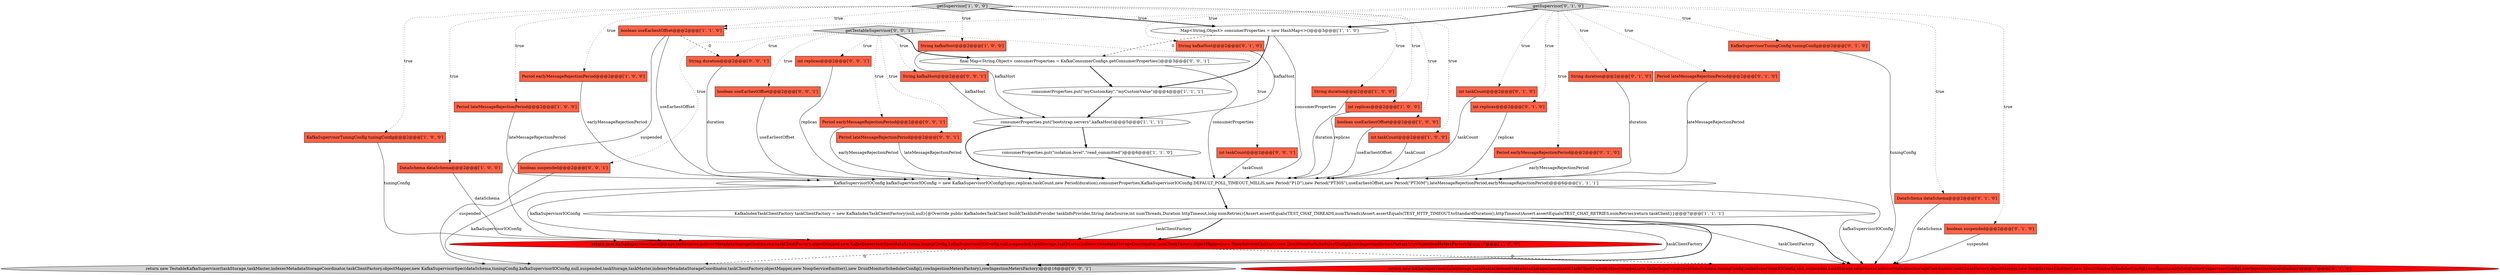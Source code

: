 digraph {
2 [style = filled, label = "KafkaIndexTaskClientFactory taskClientFactory = new KafkaIndexTaskClientFactory(null,null){@Override public KafkaIndexTaskClient build(TaskInfoProvider taskInfoProvider,String dataSource,int numThreads,Duration httpTimeout,long numRetries){Assert.assertEquals(TEST_CHAT_THREADS,numThreads)Assert.assertEquals(TEST_HTTP_TIMEOUT.toStandardDuration(),httpTimeout)Assert.assertEquals(TEST_CHAT_RETRIES,numRetries)return taskClient}}@@@7@@@['1', '1', '1']", fillcolor = white, shape = ellipse image = "AAA0AAABBB1BBB"];
19 [style = filled, label = "String duration@@@2@@@['0', '1', '0']", fillcolor = tomato, shape = box image = "AAA0AAABBB2BBB"];
0 [style = filled, label = "consumerProperties.put(\"myCustomKey\",\"myCustomValue\")@@@4@@@['1', '1', '1']", fillcolor = white, shape = ellipse image = "AAA0AAABBB1BBB"];
12 [style = filled, label = "Period lateMessageRejectionPeriod@@@2@@@['1', '0', '0']", fillcolor = tomato, shape = box image = "AAA0AAABBB1BBB"];
11 [style = filled, label = "return new KafkaSupervisor(taskStorage,taskMaster,indexerMetadataStorageCoordinator,taskClientFactory,objectMapper,new KafkaSupervisorSpec(dataSchema,tuningConfig,kafkaSupervisorIOConfig,null,suspended,taskStorage,taskMaster,indexerMetadataStorageCoordinator,taskClientFactory,objectMapper,new NoopServiceEmitter(),new DruidMonitorSchedulerConfig(),rowIngestionMetersFactory),rowIngestionMetersFactory)@@@17@@@['1', '0', '0']", fillcolor = red, shape = ellipse image = "AAA1AAABBB1BBB"];
27 [style = filled, label = "Period earlyMessageRejectionPeriod@@@2@@@['0', '1', '0']", fillcolor = tomato, shape = box image = "AAA0AAABBB2BBB"];
34 [style = filled, label = "Period earlyMessageRejectionPeriod@@@2@@@['0', '0', '1']", fillcolor = tomato, shape = box image = "AAA0AAABBB3BBB"];
29 [style = filled, label = "final Map<String,Object> consumerProperties = KafkaConsumerConfigs.getConsumerProperties()@@@3@@@['0', '0', '1']", fillcolor = white, shape = ellipse image = "AAA0AAABBB3BBB"];
16 [style = filled, label = "consumerProperties.put(\"isolation.level\",\"read_committed\")@@@6@@@['1', '1', '0']", fillcolor = white, shape = ellipse image = "AAA0AAABBB1BBB"];
24 [style = filled, label = "KafkaSupervisorTuningConfig tuningConfig@@@2@@@['0', '1', '0']", fillcolor = tomato, shape = box image = "AAA0AAABBB2BBB"];
14 [style = filled, label = "KafkaSupervisorTuningConfig tuningConfig@@@2@@@['1', '0', '0']", fillcolor = tomato, shape = box image = "AAA0AAABBB1BBB"];
33 [style = filled, label = "Period lateMessageRejectionPeriod@@@2@@@['0', '0', '1']", fillcolor = tomato, shape = box image = "AAA0AAABBB3BBB"];
9 [style = filled, label = "Period earlyMessageRejectionPeriod@@@2@@@['1', '0', '0']", fillcolor = tomato, shape = box image = "AAA0AAABBB1BBB"];
7 [style = filled, label = "String duration@@@2@@@['1', '0', '0']", fillcolor = tomato, shape = box image = "AAA0AAABBB1BBB"];
15 [style = filled, label = "int replicas@@@2@@@['1', '0', '0']", fillcolor = tomato, shape = box image = "AAA0AAABBB1BBB"];
5 [style = filled, label = "KafkaSupervisorIOConfig kafkaSupervisorIOConfig = new KafkaSupervisorIOConfig(topic,replicas,taskCount,new Period(duration),consumerProperties,KafkaSupervisorIOConfig.DEFAULT_POLL_TIMEOUT_MILLIS,new Period(\"P1D\"),new Period(\"PT30S\"),useEarliestOffset,new Period(\"PT30M\"),lateMessageRejectionPeriod,earlyMessageRejectionPeriod)@@@6@@@['1', '1', '1']", fillcolor = white, shape = ellipse image = "AAA0AAABBB1BBB"];
17 [style = filled, label = "boolean useEarliestOffset@@@2@@@['1', '1', '0']", fillcolor = tomato, shape = box image = "AAA0AAABBB1BBB"];
8 [style = filled, label = "String kafkaHost@@@2@@@['1', '0', '0']", fillcolor = tomato, shape = box image = "AAA0AAABBB1BBB"];
21 [style = filled, label = "return new KafkaSupervisor(taskStorage,taskMaster,indexerMetadataStorageCoordinator,taskClientFactory,objectMapper,new KafkaSupervisorSpec(dataSchema,tuningConfig,kafkaSupervisorIOConfig,null,suspended,taskStorage,taskMaster,indexerMetadataStorageCoordinator,taskClientFactory,objectMapper,new NoopServiceEmitter(),new DruidMonitorSchedulerConfig(),rowIngestionMetersFactory,supervisorConfig),rowIngestionMetersFactory)@@@17@@@['0', '1', '0']", fillcolor = red, shape = ellipse image = "AAA1AAABBB2BBB"];
10 [style = filled, label = "Map<String,Object> consumerProperties = new HashMap<>()@@@3@@@['1', '1', '0']", fillcolor = white, shape = ellipse image = "AAA0AAABBB1BBB"];
26 [style = filled, label = "String kafkaHost@@@2@@@['0', '1', '0']", fillcolor = tomato, shape = box image = "AAA0AAABBB2BBB"];
3 [style = filled, label = "getSupervisor['1', '0', '0']", fillcolor = lightgray, shape = diamond image = "AAA0AAABBB1BBB"];
6 [style = filled, label = "boolean useEarliestOffset@@@2@@@['1', '0', '0']", fillcolor = tomato, shape = box image = "AAA0AAABBB1BBB"];
18 [style = filled, label = "DataSchema dataSchema@@@2@@@['0', '1', '0']", fillcolor = tomato, shape = box image = "AAA0AAABBB2BBB"];
35 [style = filled, label = "int taskCount@@@2@@@['0', '0', '1']", fillcolor = tomato, shape = box image = "AAA0AAABBB3BBB"];
13 [style = filled, label = "DataSchema dataSchema@@@2@@@['1', '0', '0']", fillcolor = tomato, shape = box image = "AAA0AAABBB1BBB"];
39 [style = filled, label = "String duration@@@2@@@['0', '0', '1']", fillcolor = tomato, shape = box image = "AAA0AAABBB3BBB"];
1 [style = filled, label = "consumerProperties.put(\"bootstrap.servers\",kafkaHost)@@@5@@@['1', '1', '1']", fillcolor = white, shape = ellipse image = "AAA0AAABBB1BBB"];
20 [style = filled, label = "boolean suspended@@@2@@@['0', '1', '0']", fillcolor = tomato, shape = box image = "AAA0AAABBB2BBB"];
31 [style = filled, label = "String kafkaHost@@@2@@@['0', '0', '1']", fillcolor = tomato, shape = box image = "AAA0AAABBB3BBB"];
22 [style = filled, label = "getSupervisor['0', '1', '0']", fillcolor = lightgray, shape = diamond image = "AAA0AAABBB2BBB"];
37 [style = filled, label = "return new TestableKafkaSupervisor(taskStorage,taskMaster,indexerMetadataStorageCoordinator,taskClientFactory,objectMapper,new KafkaSupervisorSpec(dataSchema,tuningConfig,kafkaSupervisorIOConfig,null,suspended,taskStorage,taskMaster,indexerMetadataStorageCoordinator,taskClientFactory,objectMapper,new NoopServiceEmitter(),new DruidMonitorSchedulerConfig(),rowIngestionMetersFactory),rowIngestionMetersFactory)@@@16@@@['0', '0', '1']", fillcolor = lightgray, shape = ellipse image = "AAA0AAABBB3BBB"];
36 [style = filled, label = "boolean suspended@@@2@@@['0', '0', '1']", fillcolor = tomato, shape = box image = "AAA0AAABBB3BBB"];
23 [style = filled, label = "Period lateMessageRejectionPeriod@@@2@@@['0', '1', '0']", fillcolor = tomato, shape = box image = "AAA0AAABBB2BBB"];
4 [style = filled, label = "int taskCount@@@2@@@['1', '0', '0']", fillcolor = tomato, shape = box image = "AAA0AAABBB1BBB"];
30 [style = filled, label = "getTestableSupervisor['0', '0', '1']", fillcolor = lightgray, shape = diamond image = "AAA0AAABBB3BBB"];
28 [style = filled, label = "int taskCount@@@2@@@['0', '1', '0']", fillcolor = tomato, shape = box image = "AAA0AAABBB2BBB"];
32 [style = filled, label = "boolean useEarliestOffset@@@2@@@['0', '0', '1']", fillcolor = tomato, shape = box image = "AAA0AAABBB3BBB"];
38 [style = filled, label = "int replicas@@@2@@@['0', '0', '1']", fillcolor = tomato, shape = box image = "AAA0AAABBB3BBB"];
25 [style = filled, label = "int replicas@@@2@@@['0', '1', '0']", fillcolor = tomato, shape = box image = "AAA0AAABBB2BBB"];
1->5 [style = bold, label=""];
6->5 [style = solid, label="useEarliestOffset"];
17->39 [style = dashed, label="0"];
3->7 [style = dotted, label="true"];
3->12 [style = dotted, label="true"];
22->19 [style = dotted, label="true"];
22->18 [style = dotted, label="true"];
22->23 [style = dotted, label="true"];
8->1 [style = solid, label="kafkaHost"];
20->21 [style = solid, label="suspended"];
32->5 [style = solid, label="useEarliestOffset"];
19->5 [style = solid, label="duration"];
2->37 [style = solid, label="taskClientFactory"];
22->25 [style = dotted, label="true"];
29->0 [style = bold, label=""];
35->5 [style = solid, label="taskCount"];
3->4 [style = dotted, label="true"];
22->28 [style = dotted, label="true"];
5->11 [style = solid, label="kafkaSupervisorIOConfig"];
5->37 [style = solid, label="kafkaSupervisorIOConfig"];
22->24 [style = dotted, label="true"];
3->9 [style = dotted, label="true"];
3->6 [style = dotted, label="true"];
2->21 [style = solid, label="taskClientFactory"];
10->29 [style = dashed, label="0"];
30->34 [style = dotted, label="true"];
25->5 [style = solid, label="replicas"];
17->11 [style = solid, label="suspended"];
30->29 [style = bold, label=""];
30->36 [style = dotted, label="true"];
9->5 [style = solid, label="earlyMessageRejectionPeriod"];
3->14 [style = dotted, label="true"];
36->37 [style = solid, label="suspended"];
17->5 [style = solid, label="useEarliestOffset"];
3->10 [style = bold, label=""];
23->5 [style = solid, label="lateMessageRejectionPeriod"];
5->2 [style = bold, label=""];
2->21 [style = bold, label=""];
22->20 [style = dotted, label="true"];
24->21 [style = solid, label="tuningConfig"];
22->26 [style = dotted, label="true"];
30->35 [style = dotted, label="true"];
1->16 [style = bold, label=""];
2->11 [style = solid, label="taskClientFactory"];
15->5 [style = solid, label="replicas"];
14->11 [style = solid, label="tuningConfig"];
31->1 [style = solid, label="kafkaHost"];
29->5 [style = solid, label="consumerProperties"];
12->5 [style = solid, label="lateMessageRejectionPeriod"];
26->1 [style = solid, label="kafkaHost"];
10->0 [style = bold, label=""];
38->5 [style = solid, label="replicas"];
0->1 [style = bold, label=""];
22->10 [style = bold, label=""];
3->15 [style = dotted, label="true"];
16->5 [style = bold, label=""];
22->27 [style = dotted, label="true"];
30->32 [style = dotted, label="true"];
7->5 [style = solid, label="duration"];
11->37 [style = dashed, label="0"];
22->17 [style = dotted, label="true"];
3->17 [style = dotted, label="true"];
4->5 [style = solid, label="taskCount"];
30->38 [style = dotted, label="true"];
34->5 [style = solid, label="earlyMessageRejectionPeriod"];
33->5 [style = solid, label="lateMessageRejectionPeriod"];
18->21 [style = solid, label="dataSchema"];
5->21 [style = solid, label="kafkaSupervisorIOConfig"];
2->37 [style = bold, label=""];
13->11 [style = solid, label="dataSchema"];
3->8 [style = dotted, label="true"];
39->5 [style = solid, label="duration"];
30->39 [style = dotted, label="true"];
10->5 [style = solid, label="consumerProperties"];
2->11 [style = bold, label=""];
30->33 [style = dotted, label="true"];
27->5 [style = solid, label="earlyMessageRejectionPeriod"];
30->31 [style = dotted, label="true"];
3->13 [style = dotted, label="true"];
28->5 [style = solid, label="taskCount"];
11->21 [style = dashed, label="0"];
}
